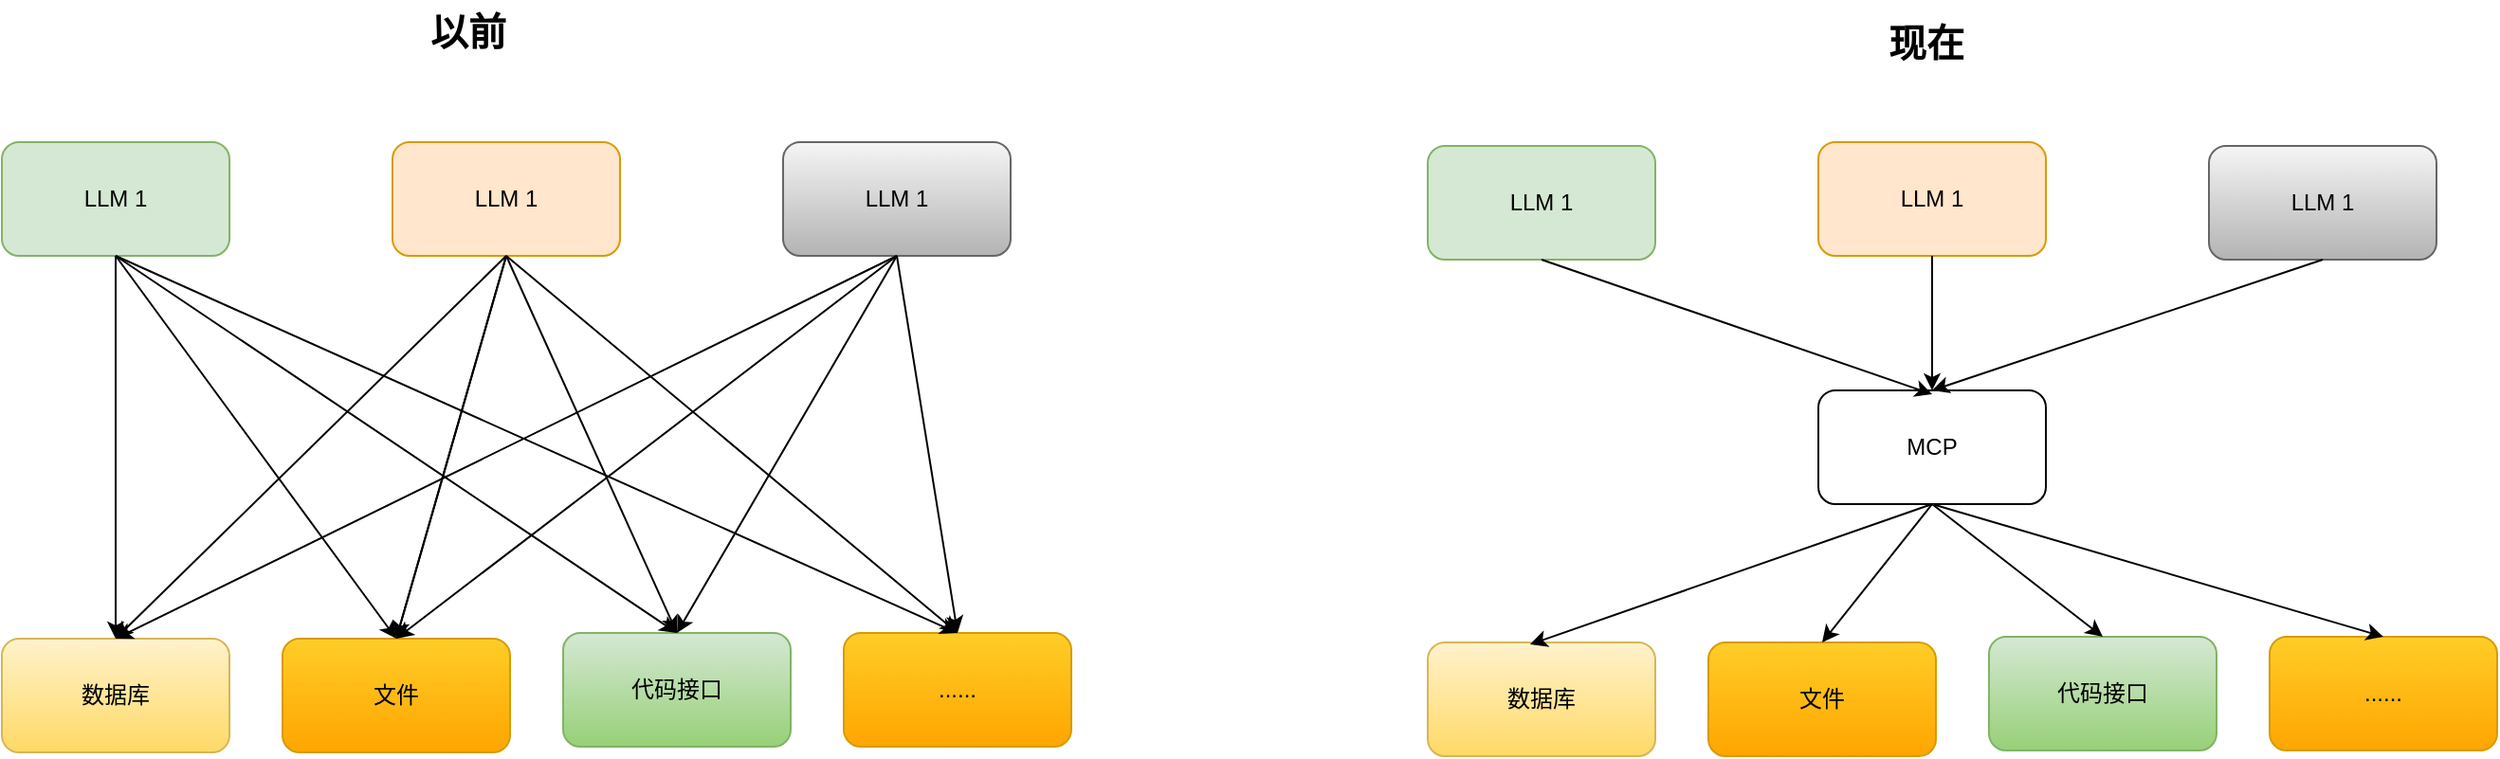 <mxfile version="24.8.0">
  <diagram name="第 1 页" id="iJoi2D5XE2M9QEtJM1sg">
    <mxGraphModel dx="1687" dy="885" grid="0" gridSize="10" guides="1" tooltips="1" connect="1" arrows="1" fold="1" page="1" pageScale="1" pageWidth="500000" pageHeight="400000" math="0" shadow="0">
      <root>
        <mxCell id="0" />
        <mxCell id="1" parent="0" />
        <mxCell id="TPw5czc6r7TP0Lge7Kod-1" value="LLM 1" style="rounded=1;whiteSpace=wrap;html=1;fillColor=#d5e8d4;strokeColor=#82b366;" vertex="1" parent="1">
          <mxGeometry x="358" y="157" width="120" height="60" as="geometry" />
        </mxCell>
        <mxCell id="TPw5czc6r7TP0Lge7Kod-5" value="数据库" style="rounded=1;whiteSpace=wrap;html=1;fillColor=#fff2cc;gradientColor=#ffd966;strokeColor=#d6b656;" vertex="1" parent="1">
          <mxGeometry x="358" y="419" width="120" height="60" as="geometry" />
        </mxCell>
        <mxCell id="TPw5czc6r7TP0Lge7Kod-6" value="文件" style="rounded=1;whiteSpace=wrap;html=1;fillColor=#ffcd28;gradientColor=#ffa500;strokeColor=#d79b00;" vertex="1" parent="1">
          <mxGeometry x="506" y="419" width="120" height="60" as="geometry" />
        </mxCell>
        <mxCell id="TPw5czc6r7TP0Lge7Kod-7" value="代码接口" style="rounded=1;whiteSpace=wrap;html=1;fillColor=#d5e8d4;gradientColor=#97d077;strokeColor=#82b366;" vertex="1" parent="1">
          <mxGeometry x="654" y="416" width="120" height="60" as="geometry" />
        </mxCell>
        <mxCell id="TPw5czc6r7TP0Lge7Kod-8" value="LLM 1" style="rounded=1;whiteSpace=wrap;html=1;fillColor=#ffe6cc;strokeColor=#d79b00;" vertex="1" parent="1">
          <mxGeometry x="564" y="157" width="120" height="60" as="geometry" />
        </mxCell>
        <mxCell id="TPw5czc6r7TP0Lge7Kod-9" value="LLM 1" style="rounded=1;whiteSpace=wrap;html=1;fillColor=#f5f5f5;gradientColor=#b3b3b3;strokeColor=#666666;" vertex="1" parent="1">
          <mxGeometry x="770" y="157" width="120" height="60" as="geometry" />
        </mxCell>
        <mxCell id="TPw5czc6r7TP0Lge7Kod-11" value="" style="endArrow=classic;html=1;rounded=0;exitX=0.5;exitY=1;exitDx=0;exitDy=0;entryX=0.5;entryY=0;entryDx=0;entryDy=0;" edge="1" parent="1" source="TPw5czc6r7TP0Lge7Kod-1" target="TPw5czc6r7TP0Lge7Kod-5">
          <mxGeometry width="50" height="50" relative="1" as="geometry">
            <mxPoint x="553" y="314" as="sourcePoint" />
            <mxPoint x="418" y="368" as="targetPoint" />
          </mxGeometry>
        </mxCell>
        <mxCell id="TPw5czc6r7TP0Lge7Kod-12" value="" style="endArrow=classic;html=1;rounded=0;exitX=0.5;exitY=1;exitDx=0;exitDy=0;entryX=0.5;entryY=0;entryDx=0;entryDy=0;" edge="1" parent="1" source="TPw5czc6r7TP0Lge7Kod-1" target="TPw5czc6r7TP0Lge7Kod-6">
          <mxGeometry width="50" height="50" relative="1" as="geometry">
            <mxPoint x="428" y="227" as="sourcePoint" />
            <mxPoint x="428" y="378" as="targetPoint" />
          </mxGeometry>
        </mxCell>
        <mxCell id="TPw5czc6r7TP0Lge7Kod-14" value="" style="endArrow=classic;html=1;rounded=0;exitX=0.5;exitY=1;exitDx=0;exitDy=0;entryX=0.5;entryY=0;entryDx=0;entryDy=0;" edge="1" parent="1" source="TPw5czc6r7TP0Lge7Kod-1" target="TPw5czc6r7TP0Lge7Kod-7">
          <mxGeometry width="50" height="50" relative="1" as="geometry">
            <mxPoint x="428" y="227" as="sourcePoint" />
            <mxPoint x="634" y="380" as="targetPoint" />
          </mxGeometry>
        </mxCell>
        <mxCell id="TPw5czc6r7TP0Lge7Kod-15" value="" style="endArrow=classic;html=1;rounded=0;exitX=0.5;exitY=1;exitDx=0;exitDy=0;entryX=0.5;entryY=0;entryDx=0;entryDy=0;" edge="1" parent="1" source="TPw5czc6r7TP0Lge7Kod-8" target="TPw5czc6r7TP0Lge7Kod-6">
          <mxGeometry width="50" height="50" relative="1" as="geometry">
            <mxPoint x="428" y="227" as="sourcePoint" />
            <mxPoint x="428" y="380" as="targetPoint" />
          </mxGeometry>
        </mxCell>
        <mxCell id="TPw5czc6r7TP0Lge7Kod-17" value="......" style="rounded=1;whiteSpace=wrap;html=1;fillColor=#ffcd28;gradientColor=#ffa500;strokeColor=#d79b00;" vertex="1" parent="1">
          <mxGeometry x="802" y="416" width="120" height="60" as="geometry" />
        </mxCell>
        <mxCell id="TPw5czc6r7TP0Lge7Kod-18" value="" style="endArrow=classic;html=1;rounded=0;exitX=0.5;exitY=1;exitDx=0;exitDy=0;entryX=0.5;entryY=0;entryDx=0;entryDy=0;" edge="1" parent="1" source="TPw5czc6r7TP0Lge7Kod-1" target="TPw5czc6r7TP0Lge7Kod-17">
          <mxGeometry width="50" height="50" relative="1" as="geometry">
            <mxPoint x="428" y="227" as="sourcePoint" />
            <mxPoint x="724" y="377" as="targetPoint" />
          </mxGeometry>
        </mxCell>
        <mxCell id="TPw5czc6r7TP0Lge7Kod-19" value="" style="endArrow=classic;html=1;rounded=0;exitX=0.5;exitY=1;exitDx=0;exitDy=0;entryX=0.5;entryY=0;entryDx=0;entryDy=0;" edge="1" parent="1" source="TPw5czc6r7TP0Lge7Kod-8" target="TPw5czc6r7TP0Lge7Kod-6">
          <mxGeometry width="50" height="50" relative="1" as="geometry">
            <mxPoint x="428" y="227" as="sourcePoint" />
            <mxPoint x="576" y="380" as="targetPoint" />
          </mxGeometry>
        </mxCell>
        <mxCell id="TPw5czc6r7TP0Lge7Kod-20" value="" style="endArrow=classic;html=1;rounded=0;exitX=0.5;exitY=1;exitDx=0;exitDy=0;entryX=0.5;entryY=0;entryDx=0;entryDy=0;" edge="1" parent="1" source="TPw5czc6r7TP0Lge7Kod-8" target="TPw5czc6r7TP0Lge7Kod-7">
          <mxGeometry width="50" height="50" relative="1" as="geometry">
            <mxPoint x="428" y="227" as="sourcePoint" />
            <mxPoint x="724" y="377" as="targetPoint" />
          </mxGeometry>
        </mxCell>
        <mxCell id="TPw5czc6r7TP0Lge7Kod-21" value="" style="endArrow=classic;html=1;rounded=0;exitX=0.5;exitY=1;exitDx=0;exitDy=0;entryX=0.5;entryY=0;entryDx=0;entryDy=0;" edge="1" parent="1" source="TPw5czc6r7TP0Lge7Kod-8" target="TPw5czc6r7TP0Lge7Kod-17">
          <mxGeometry width="50" height="50" relative="1" as="geometry">
            <mxPoint x="428" y="227" as="sourcePoint" />
            <mxPoint x="872" y="377" as="targetPoint" />
          </mxGeometry>
        </mxCell>
        <mxCell id="TPw5czc6r7TP0Lge7Kod-22" value="" style="endArrow=classic;html=1;rounded=0;exitX=0.5;exitY=1;exitDx=0;exitDy=0;entryX=0.5;entryY=0;entryDx=0;entryDy=0;" edge="1" parent="1" source="TPw5czc6r7TP0Lge7Kod-9" target="TPw5czc6r7TP0Lge7Kod-6">
          <mxGeometry width="50" height="50" relative="1" as="geometry">
            <mxPoint x="634" y="227" as="sourcePoint" />
            <mxPoint x="576" y="380" as="targetPoint" />
          </mxGeometry>
        </mxCell>
        <mxCell id="TPw5czc6r7TP0Lge7Kod-23" value="" style="endArrow=classic;html=1;rounded=0;exitX=0.5;exitY=1;exitDx=0;exitDy=0;entryX=0.5;entryY=0;entryDx=0;entryDy=0;" edge="1" parent="1" source="TPw5czc6r7TP0Lge7Kod-9" target="TPw5czc6r7TP0Lge7Kod-7">
          <mxGeometry width="50" height="50" relative="1" as="geometry">
            <mxPoint x="634" y="227" as="sourcePoint" />
            <mxPoint x="724" y="377" as="targetPoint" />
          </mxGeometry>
        </mxCell>
        <mxCell id="TPw5czc6r7TP0Lge7Kod-24" value="" style="endArrow=classic;html=1;rounded=0;exitX=0.5;exitY=1;exitDx=0;exitDy=0;entryX=0.5;entryY=0;entryDx=0;entryDy=0;" edge="1" parent="1" source="TPw5czc6r7TP0Lge7Kod-9" target="TPw5czc6r7TP0Lge7Kod-17">
          <mxGeometry width="50" height="50" relative="1" as="geometry">
            <mxPoint x="634" y="227" as="sourcePoint" />
            <mxPoint x="872" y="377" as="targetPoint" />
          </mxGeometry>
        </mxCell>
        <mxCell id="TPw5czc6r7TP0Lge7Kod-25" value="" style="endArrow=classic;html=1;rounded=0;exitX=0.5;exitY=1;exitDx=0;exitDy=0;entryX=0.5;entryY=0;entryDx=0;entryDy=0;" edge="1" parent="1" source="TPw5czc6r7TP0Lge7Kod-9" target="TPw5czc6r7TP0Lge7Kod-5">
          <mxGeometry width="50" height="50" relative="1" as="geometry">
            <mxPoint x="840" y="227" as="sourcePoint" />
            <mxPoint x="872" y="377" as="targetPoint" />
          </mxGeometry>
        </mxCell>
        <mxCell id="TPw5czc6r7TP0Lge7Kod-26" value="" style="endArrow=classic;html=1;rounded=0;exitX=0.5;exitY=1;exitDx=0;exitDy=0;entryX=0.5;entryY=0;entryDx=0;entryDy=0;" edge="1" parent="1" source="TPw5czc6r7TP0Lge7Kod-8" target="TPw5czc6r7TP0Lge7Kod-5">
          <mxGeometry width="50" height="50" relative="1" as="geometry">
            <mxPoint x="634" y="227" as="sourcePoint" />
            <mxPoint x="576" y="380" as="targetPoint" />
          </mxGeometry>
        </mxCell>
        <mxCell id="TPw5czc6r7TP0Lge7Kod-27" value="LLM 1" style="rounded=1;whiteSpace=wrap;html=1;fillColor=#d5e8d4;strokeColor=#82b366;" vertex="1" parent="1">
          <mxGeometry x="1110" y="159" width="120" height="60" as="geometry" />
        </mxCell>
        <mxCell id="TPw5czc6r7TP0Lge7Kod-28" value="数据库" style="rounded=1;whiteSpace=wrap;html=1;fillColor=#fff2cc;gradientColor=#ffd966;strokeColor=#d6b656;" vertex="1" parent="1">
          <mxGeometry x="1110" y="421" width="120" height="60" as="geometry" />
        </mxCell>
        <mxCell id="TPw5czc6r7TP0Lge7Kod-29" value="文件" style="rounded=1;whiteSpace=wrap;html=1;fillColor=#ffcd28;gradientColor=#ffa500;strokeColor=#d79b00;" vertex="1" parent="1">
          <mxGeometry x="1258" y="421" width="120" height="60" as="geometry" />
        </mxCell>
        <mxCell id="TPw5czc6r7TP0Lge7Kod-30" value="代码接口" style="rounded=1;whiteSpace=wrap;html=1;fillColor=#d5e8d4;gradientColor=#97d077;strokeColor=#82b366;" vertex="1" parent="1">
          <mxGeometry x="1406" y="418" width="120" height="60" as="geometry" />
        </mxCell>
        <mxCell id="TPw5czc6r7TP0Lge7Kod-31" value="LLM 1" style="rounded=1;whiteSpace=wrap;html=1;fillColor=#ffe6cc;strokeColor=#d79b00;" vertex="1" parent="1">
          <mxGeometry x="1316" y="157" width="120" height="60" as="geometry" />
        </mxCell>
        <mxCell id="TPw5czc6r7TP0Lge7Kod-32" value="LLM 1" style="rounded=1;whiteSpace=wrap;html=1;fillColor=#f5f5f5;gradientColor=#b3b3b3;strokeColor=#666666;" vertex="1" parent="1">
          <mxGeometry x="1522" y="159" width="120" height="60" as="geometry" />
        </mxCell>
        <mxCell id="TPw5czc6r7TP0Lge7Kod-37" value="......" style="rounded=1;whiteSpace=wrap;html=1;fillColor=#ffcd28;gradientColor=#ffa500;strokeColor=#d79b00;" vertex="1" parent="1">
          <mxGeometry x="1554" y="418" width="120" height="60" as="geometry" />
        </mxCell>
        <mxCell id="TPw5czc6r7TP0Lge7Kod-47" value="MCP" style="rounded=1;whiteSpace=wrap;html=1;" vertex="1" parent="1">
          <mxGeometry x="1316" y="288" width="120" height="60" as="geometry" />
        </mxCell>
        <mxCell id="TPw5czc6r7TP0Lge7Kod-49" value="" style="endArrow=classic;html=1;rounded=0;exitX=0.5;exitY=1;exitDx=0;exitDy=0;" edge="1" parent="1" source="TPw5czc6r7TP0Lge7Kod-27">
          <mxGeometry width="50" height="50" relative="1" as="geometry">
            <mxPoint x="840" y="227" as="sourcePoint" />
            <mxPoint x="1376" y="290" as="targetPoint" />
          </mxGeometry>
        </mxCell>
        <mxCell id="TPw5czc6r7TP0Lge7Kod-50" value="" style="endArrow=classic;html=1;rounded=0;entryX=0.5;entryY=0;entryDx=0;entryDy=0;" edge="1" parent="1" source="TPw5czc6r7TP0Lge7Kod-31" target="TPw5czc6r7TP0Lge7Kod-47">
          <mxGeometry width="50" height="50" relative="1" as="geometry">
            <mxPoint x="1180" y="229" as="sourcePoint" />
            <mxPoint x="1386" y="300" as="targetPoint" />
          </mxGeometry>
        </mxCell>
        <mxCell id="TPw5czc6r7TP0Lge7Kod-51" value="" style="endArrow=classic;html=1;rounded=0;entryX=0.5;entryY=0;entryDx=0;entryDy=0;exitX=0.5;exitY=1;exitDx=0;exitDy=0;" edge="1" parent="1" source="TPw5czc6r7TP0Lge7Kod-32" target="TPw5czc6r7TP0Lge7Kod-47">
          <mxGeometry width="50" height="50" relative="1" as="geometry">
            <mxPoint x="1386" y="227" as="sourcePoint" />
            <mxPoint x="1386" y="298" as="targetPoint" />
          </mxGeometry>
        </mxCell>
        <mxCell id="TPw5czc6r7TP0Lge7Kod-52" value="" style="endArrow=classic;html=1;rounded=0;entryX=0.5;entryY=0;entryDx=0;entryDy=0;exitX=0.5;exitY=1;exitDx=0;exitDy=0;" edge="1" parent="1" source="TPw5czc6r7TP0Lge7Kod-47" target="TPw5czc6r7TP0Lge7Kod-37">
          <mxGeometry width="50" height="50" relative="1" as="geometry">
            <mxPoint x="1592" y="229" as="sourcePoint" />
            <mxPoint x="1386" y="298" as="targetPoint" />
          </mxGeometry>
        </mxCell>
        <mxCell id="TPw5czc6r7TP0Lge7Kod-53" value="" style="endArrow=classic;html=1;rounded=0;entryX=0.5;entryY=0;entryDx=0;entryDy=0;exitX=0.5;exitY=1;exitDx=0;exitDy=0;" edge="1" parent="1" source="TPw5czc6r7TP0Lge7Kod-47" target="TPw5czc6r7TP0Lge7Kod-30">
          <mxGeometry width="50" height="50" relative="1" as="geometry">
            <mxPoint x="1386" y="358" as="sourcePoint" />
            <mxPoint x="1624" y="428" as="targetPoint" />
          </mxGeometry>
        </mxCell>
        <mxCell id="TPw5czc6r7TP0Lge7Kod-54" value="" style="endArrow=classic;html=1;rounded=0;entryX=0.5;entryY=0;entryDx=0;entryDy=0;exitX=0.5;exitY=1;exitDx=0;exitDy=0;" edge="1" parent="1" source="TPw5czc6r7TP0Lge7Kod-47" target="TPw5czc6r7TP0Lge7Kod-29">
          <mxGeometry width="50" height="50" relative="1" as="geometry">
            <mxPoint x="1386" y="358" as="sourcePoint" />
            <mxPoint x="1476" y="428" as="targetPoint" />
          </mxGeometry>
        </mxCell>
        <mxCell id="TPw5czc6r7TP0Lge7Kod-55" value="" style="endArrow=classic;html=1;rounded=0;entryX=0.45;entryY=0.017;entryDx=0;entryDy=0;exitX=0.5;exitY=1;exitDx=0;exitDy=0;entryPerimeter=0;" edge="1" parent="1" source="TPw5czc6r7TP0Lge7Kod-47" target="TPw5czc6r7TP0Lge7Kod-28">
          <mxGeometry width="50" height="50" relative="1" as="geometry">
            <mxPoint x="1386" y="358" as="sourcePoint" />
            <mxPoint x="1328" y="431" as="targetPoint" />
          </mxGeometry>
        </mxCell>
        <mxCell id="TPw5czc6r7TP0Lge7Kod-56" value="以前" style="text;html=1;align=center;verticalAlign=middle;whiteSpace=wrap;rounded=0;fontStyle=1;fontSize=20;" vertex="1" parent="1">
          <mxGeometry x="556" y="82" width="96" height="31" as="geometry" />
        </mxCell>
        <mxCell id="TPw5czc6r7TP0Lge7Kod-58" value="现在" style="text;html=1;align=center;verticalAlign=middle;whiteSpace=wrap;rounded=0;fontStyle=1;fontSize=20;" vertex="1" parent="1">
          <mxGeometry x="1325" y="88" width="96" height="31" as="geometry" />
        </mxCell>
      </root>
    </mxGraphModel>
  </diagram>
</mxfile>
